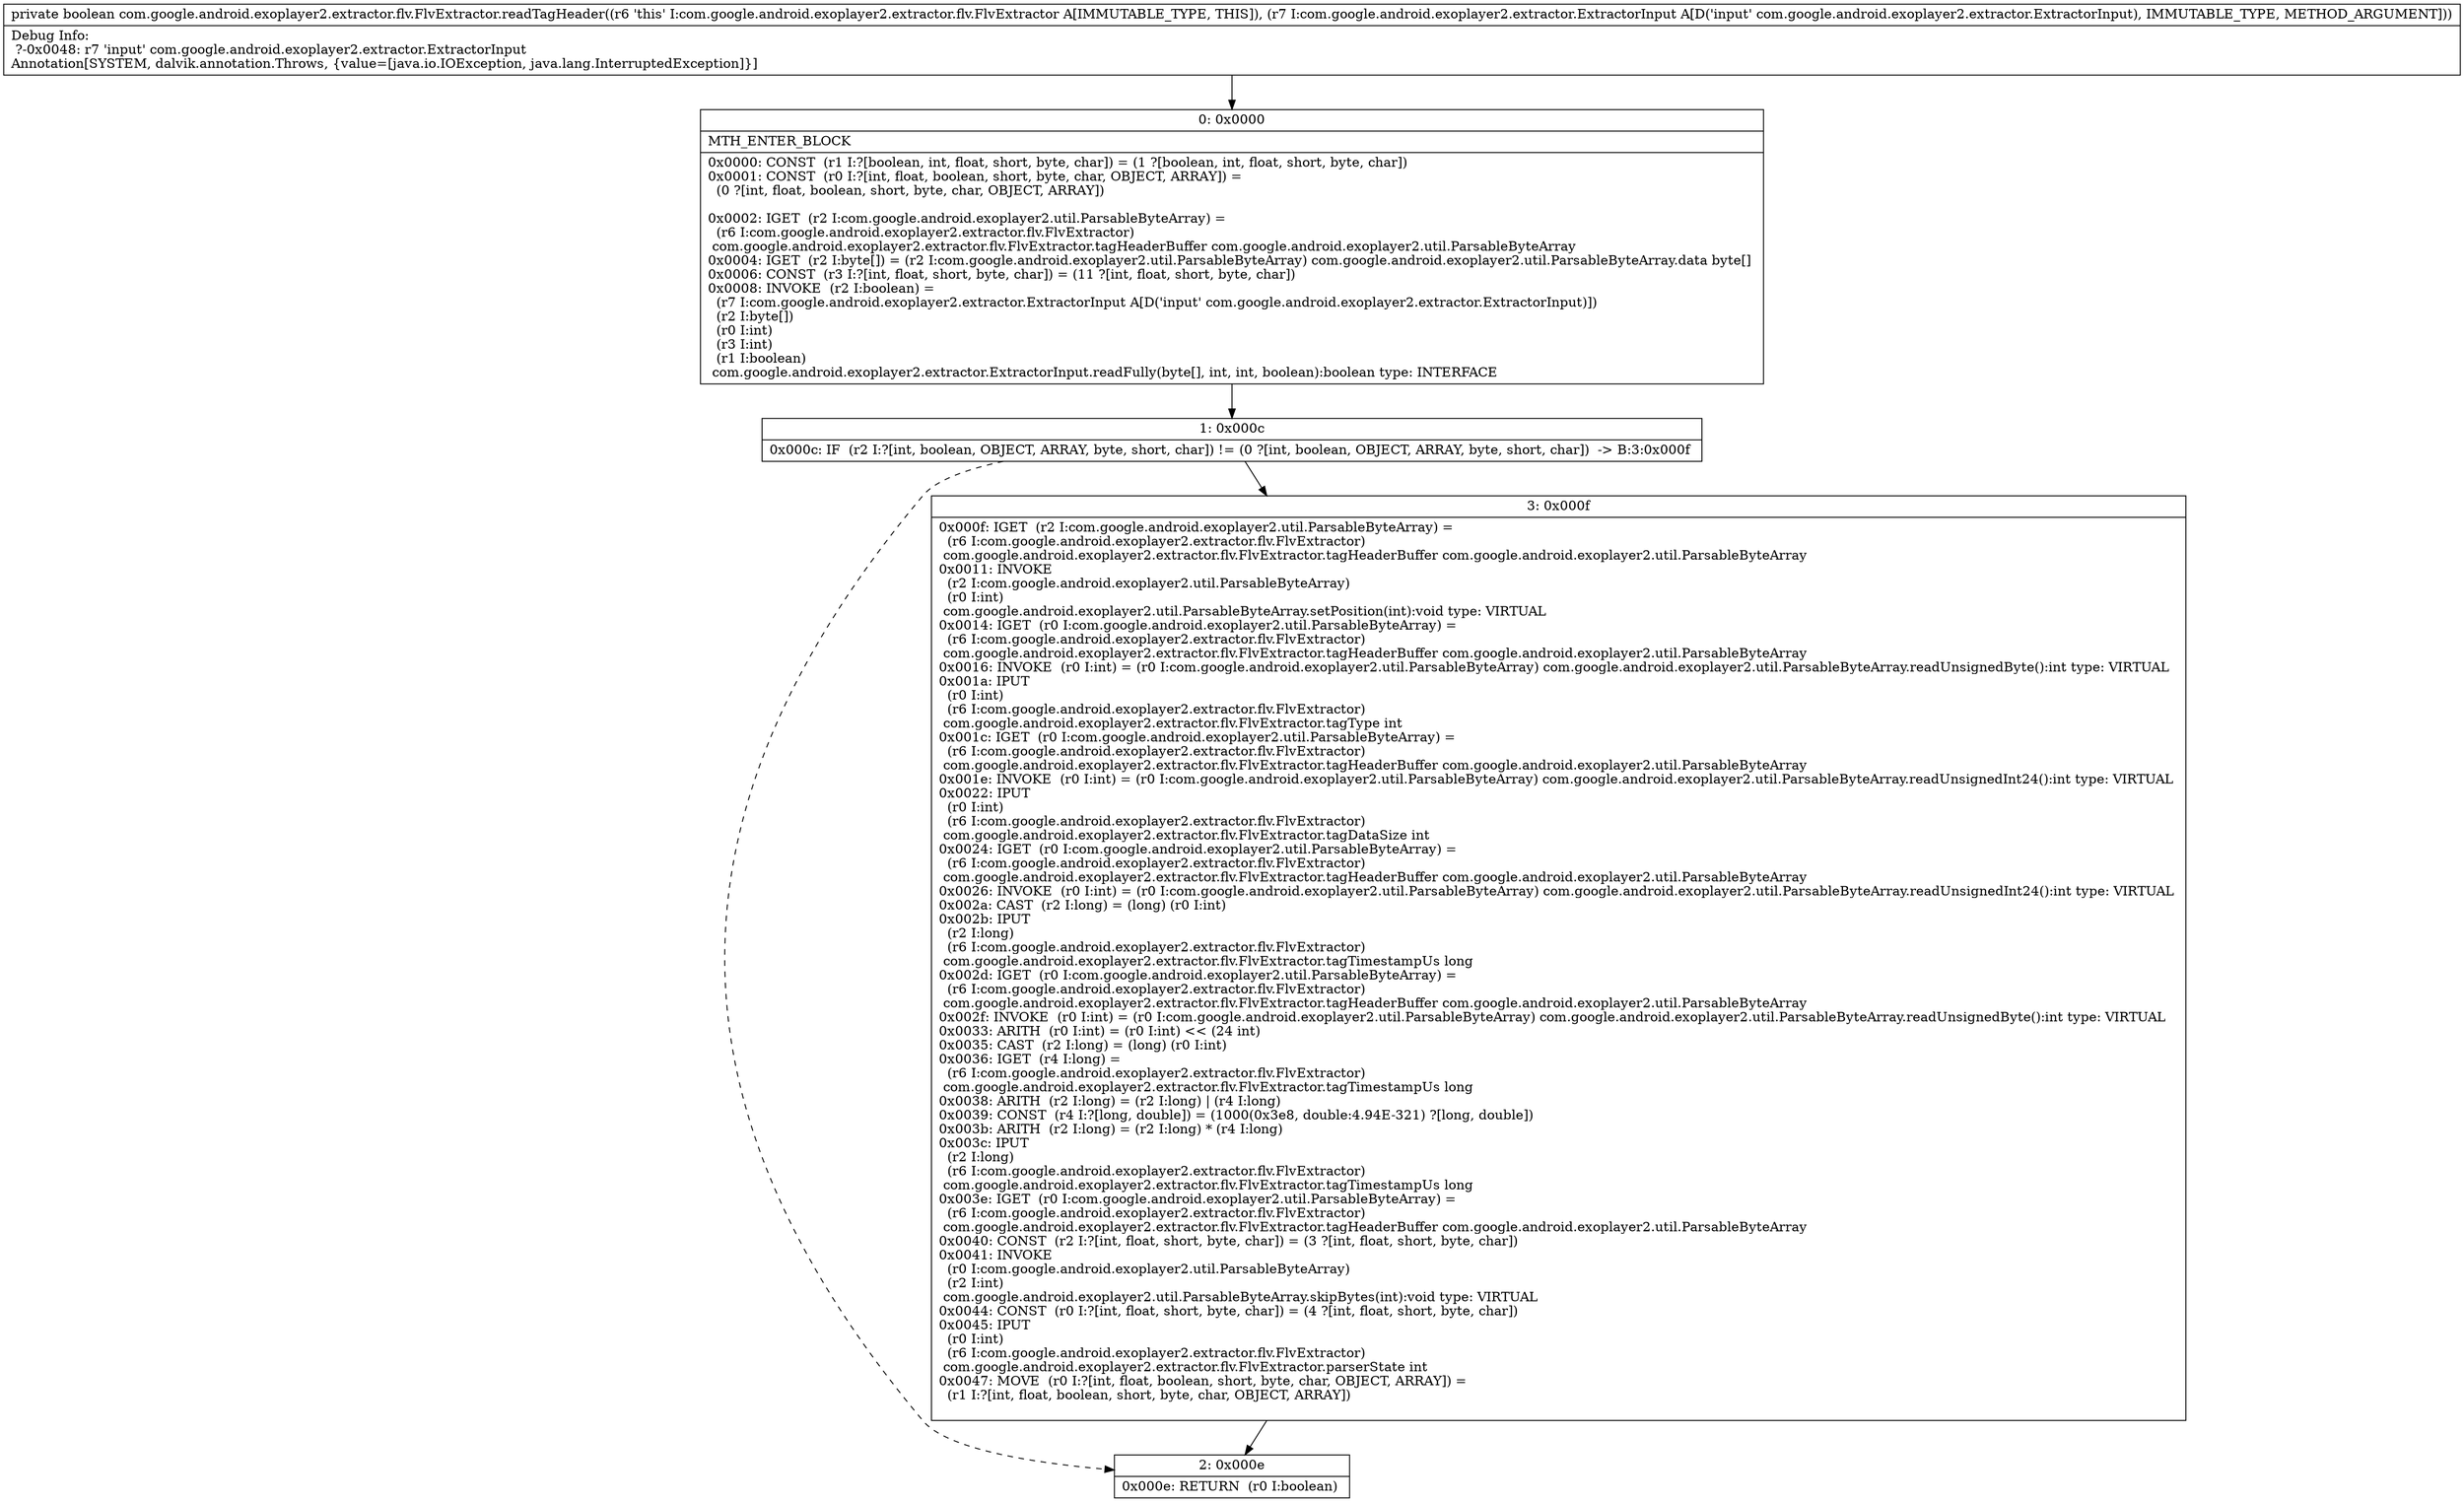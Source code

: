 digraph "CFG forcom.google.android.exoplayer2.extractor.flv.FlvExtractor.readTagHeader(Lcom\/google\/android\/exoplayer2\/extractor\/ExtractorInput;)Z" {
Node_0 [shape=record,label="{0\:\ 0x0000|MTH_ENTER_BLOCK\l|0x0000: CONST  (r1 I:?[boolean, int, float, short, byte, char]) = (1 ?[boolean, int, float, short, byte, char]) \l0x0001: CONST  (r0 I:?[int, float, boolean, short, byte, char, OBJECT, ARRAY]) = \l  (0 ?[int, float, boolean, short, byte, char, OBJECT, ARRAY])\l \l0x0002: IGET  (r2 I:com.google.android.exoplayer2.util.ParsableByteArray) = \l  (r6 I:com.google.android.exoplayer2.extractor.flv.FlvExtractor)\l com.google.android.exoplayer2.extractor.flv.FlvExtractor.tagHeaderBuffer com.google.android.exoplayer2.util.ParsableByteArray \l0x0004: IGET  (r2 I:byte[]) = (r2 I:com.google.android.exoplayer2.util.ParsableByteArray) com.google.android.exoplayer2.util.ParsableByteArray.data byte[] \l0x0006: CONST  (r3 I:?[int, float, short, byte, char]) = (11 ?[int, float, short, byte, char]) \l0x0008: INVOKE  (r2 I:boolean) = \l  (r7 I:com.google.android.exoplayer2.extractor.ExtractorInput A[D('input' com.google.android.exoplayer2.extractor.ExtractorInput)])\l  (r2 I:byte[])\l  (r0 I:int)\l  (r3 I:int)\l  (r1 I:boolean)\l com.google.android.exoplayer2.extractor.ExtractorInput.readFully(byte[], int, int, boolean):boolean type: INTERFACE \l}"];
Node_1 [shape=record,label="{1\:\ 0x000c|0x000c: IF  (r2 I:?[int, boolean, OBJECT, ARRAY, byte, short, char]) != (0 ?[int, boolean, OBJECT, ARRAY, byte, short, char])  \-\> B:3:0x000f \l}"];
Node_2 [shape=record,label="{2\:\ 0x000e|0x000e: RETURN  (r0 I:boolean) \l}"];
Node_3 [shape=record,label="{3\:\ 0x000f|0x000f: IGET  (r2 I:com.google.android.exoplayer2.util.ParsableByteArray) = \l  (r6 I:com.google.android.exoplayer2.extractor.flv.FlvExtractor)\l com.google.android.exoplayer2.extractor.flv.FlvExtractor.tagHeaderBuffer com.google.android.exoplayer2.util.ParsableByteArray \l0x0011: INVOKE  \l  (r2 I:com.google.android.exoplayer2.util.ParsableByteArray)\l  (r0 I:int)\l com.google.android.exoplayer2.util.ParsableByteArray.setPosition(int):void type: VIRTUAL \l0x0014: IGET  (r0 I:com.google.android.exoplayer2.util.ParsableByteArray) = \l  (r6 I:com.google.android.exoplayer2.extractor.flv.FlvExtractor)\l com.google.android.exoplayer2.extractor.flv.FlvExtractor.tagHeaderBuffer com.google.android.exoplayer2.util.ParsableByteArray \l0x0016: INVOKE  (r0 I:int) = (r0 I:com.google.android.exoplayer2.util.ParsableByteArray) com.google.android.exoplayer2.util.ParsableByteArray.readUnsignedByte():int type: VIRTUAL \l0x001a: IPUT  \l  (r0 I:int)\l  (r6 I:com.google.android.exoplayer2.extractor.flv.FlvExtractor)\l com.google.android.exoplayer2.extractor.flv.FlvExtractor.tagType int \l0x001c: IGET  (r0 I:com.google.android.exoplayer2.util.ParsableByteArray) = \l  (r6 I:com.google.android.exoplayer2.extractor.flv.FlvExtractor)\l com.google.android.exoplayer2.extractor.flv.FlvExtractor.tagHeaderBuffer com.google.android.exoplayer2.util.ParsableByteArray \l0x001e: INVOKE  (r0 I:int) = (r0 I:com.google.android.exoplayer2.util.ParsableByteArray) com.google.android.exoplayer2.util.ParsableByteArray.readUnsignedInt24():int type: VIRTUAL \l0x0022: IPUT  \l  (r0 I:int)\l  (r6 I:com.google.android.exoplayer2.extractor.flv.FlvExtractor)\l com.google.android.exoplayer2.extractor.flv.FlvExtractor.tagDataSize int \l0x0024: IGET  (r0 I:com.google.android.exoplayer2.util.ParsableByteArray) = \l  (r6 I:com.google.android.exoplayer2.extractor.flv.FlvExtractor)\l com.google.android.exoplayer2.extractor.flv.FlvExtractor.tagHeaderBuffer com.google.android.exoplayer2.util.ParsableByteArray \l0x0026: INVOKE  (r0 I:int) = (r0 I:com.google.android.exoplayer2.util.ParsableByteArray) com.google.android.exoplayer2.util.ParsableByteArray.readUnsignedInt24():int type: VIRTUAL \l0x002a: CAST  (r2 I:long) = (long) (r0 I:int) \l0x002b: IPUT  \l  (r2 I:long)\l  (r6 I:com.google.android.exoplayer2.extractor.flv.FlvExtractor)\l com.google.android.exoplayer2.extractor.flv.FlvExtractor.tagTimestampUs long \l0x002d: IGET  (r0 I:com.google.android.exoplayer2.util.ParsableByteArray) = \l  (r6 I:com.google.android.exoplayer2.extractor.flv.FlvExtractor)\l com.google.android.exoplayer2.extractor.flv.FlvExtractor.tagHeaderBuffer com.google.android.exoplayer2.util.ParsableByteArray \l0x002f: INVOKE  (r0 I:int) = (r0 I:com.google.android.exoplayer2.util.ParsableByteArray) com.google.android.exoplayer2.util.ParsableByteArray.readUnsignedByte():int type: VIRTUAL \l0x0033: ARITH  (r0 I:int) = (r0 I:int) \<\< (24 int) \l0x0035: CAST  (r2 I:long) = (long) (r0 I:int) \l0x0036: IGET  (r4 I:long) = \l  (r6 I:com.google.android.exoplayer2.extractor.flv.FlvExtractor)\l com.google.android.exoplayer2.extractor.flv.FlvExtractor.tagTimestampUs long \l0x0038: ARITH  (r2 I:long) = (r2 I:long) \| (r4 I:long) \l0x0039: CONST  (r4 I:?[long, double]) = (1000(0x3e8, double:4.94E\-321) ?[long, double]) \l0x003b: ARITH  (r2 I:long) = (r2 I:long) * (r4 I:long) \l0x003c: IPUT  \l  (r2 I:long)\l  (r6 I:com.google.android.exoplayer2.extractor.flv.FlvExtractor)\l com.google.android.exoplayer2.extractor.flv.FlvExtractor.tagTimestampUs long \l0x003e: IGET  (r0 I:com.google.android.exoplayer2.util.ParsableByteArray) = \l  (r6 I:com.google.android.exoplayer2.extractor.flv.FlvExtractor)\l com.google.android.exoplayer2.extractor.flv.FlvExtractor.tagHeaderBuffer com.google.android.exoplayer2.util.ParsableByteArray \l0x0040: CONST  (r2 I:?[int, float, short, byte, char]) = (3 ?[int, float, short, byte, char]) \l0x0041: INVOKE  \l  (r0 I:com.google.android.exoplayer2.util.ParsableByteArray)\l  (r2 I:int)\l com.google.android.exoplayer2.util.ParsableByteArray.skipBytes(int):void type: VIRTUAL \l0x0044: CONST  (r0 I:?[int, float, short, byte, char]) = (4 ?[int, float, short, byte, char]) \l0x0045: IPUT  \l  (r0 I:int)\l  (r6 I:com.google.android.exoplayer2.extractor.flv.FlvExtractor)\l com.google.android.exoplayer2.extractor.flv.FlvExtractor.parserState int \l0x0047: MOVE  (r0 I:?[int, float, boolean, short, byte, char, OBJECT, ARRAY]) = \l  (r1 I:?[int, float, boolean, short, byte, char, OBJECT, ARRAY])\l \l}"];
MethodNode[shape=record,label="{private boolean com.google.android.exoplayer2.extractor.flv.FlvExtractor.readTagHeader((r6 'this' I:com.google.android.exoplayer2.extractor.flv.FlvExtractor A[IMMUTABLE_TYPE, THIS]), (r7 I:com.google.android.exoplayer2.extractor.ExtractorInput A[D('input' com.google.android.exoplayer2.extractor.ExtractorInput), IMMUTABLE_TYPE, METHOD_ARGUMENT]))  | Debug Info:\l  ?\-0x0048: r7 'input' com.google.android.exoplayer2.extractor.ExtractorInput\lAnnotation[SYSTEM, dalvik.annotation.Throws, \{value=[java.io.IOException, java.lang.InterruptedException]\}]\l}"];
MethodNode -> Node_0;
Node_0 -> Node_1;
Node_1 -> Node_2[style=dashed];
Node_1 -> Node_3;
Node_3 -> Node_2;
}

